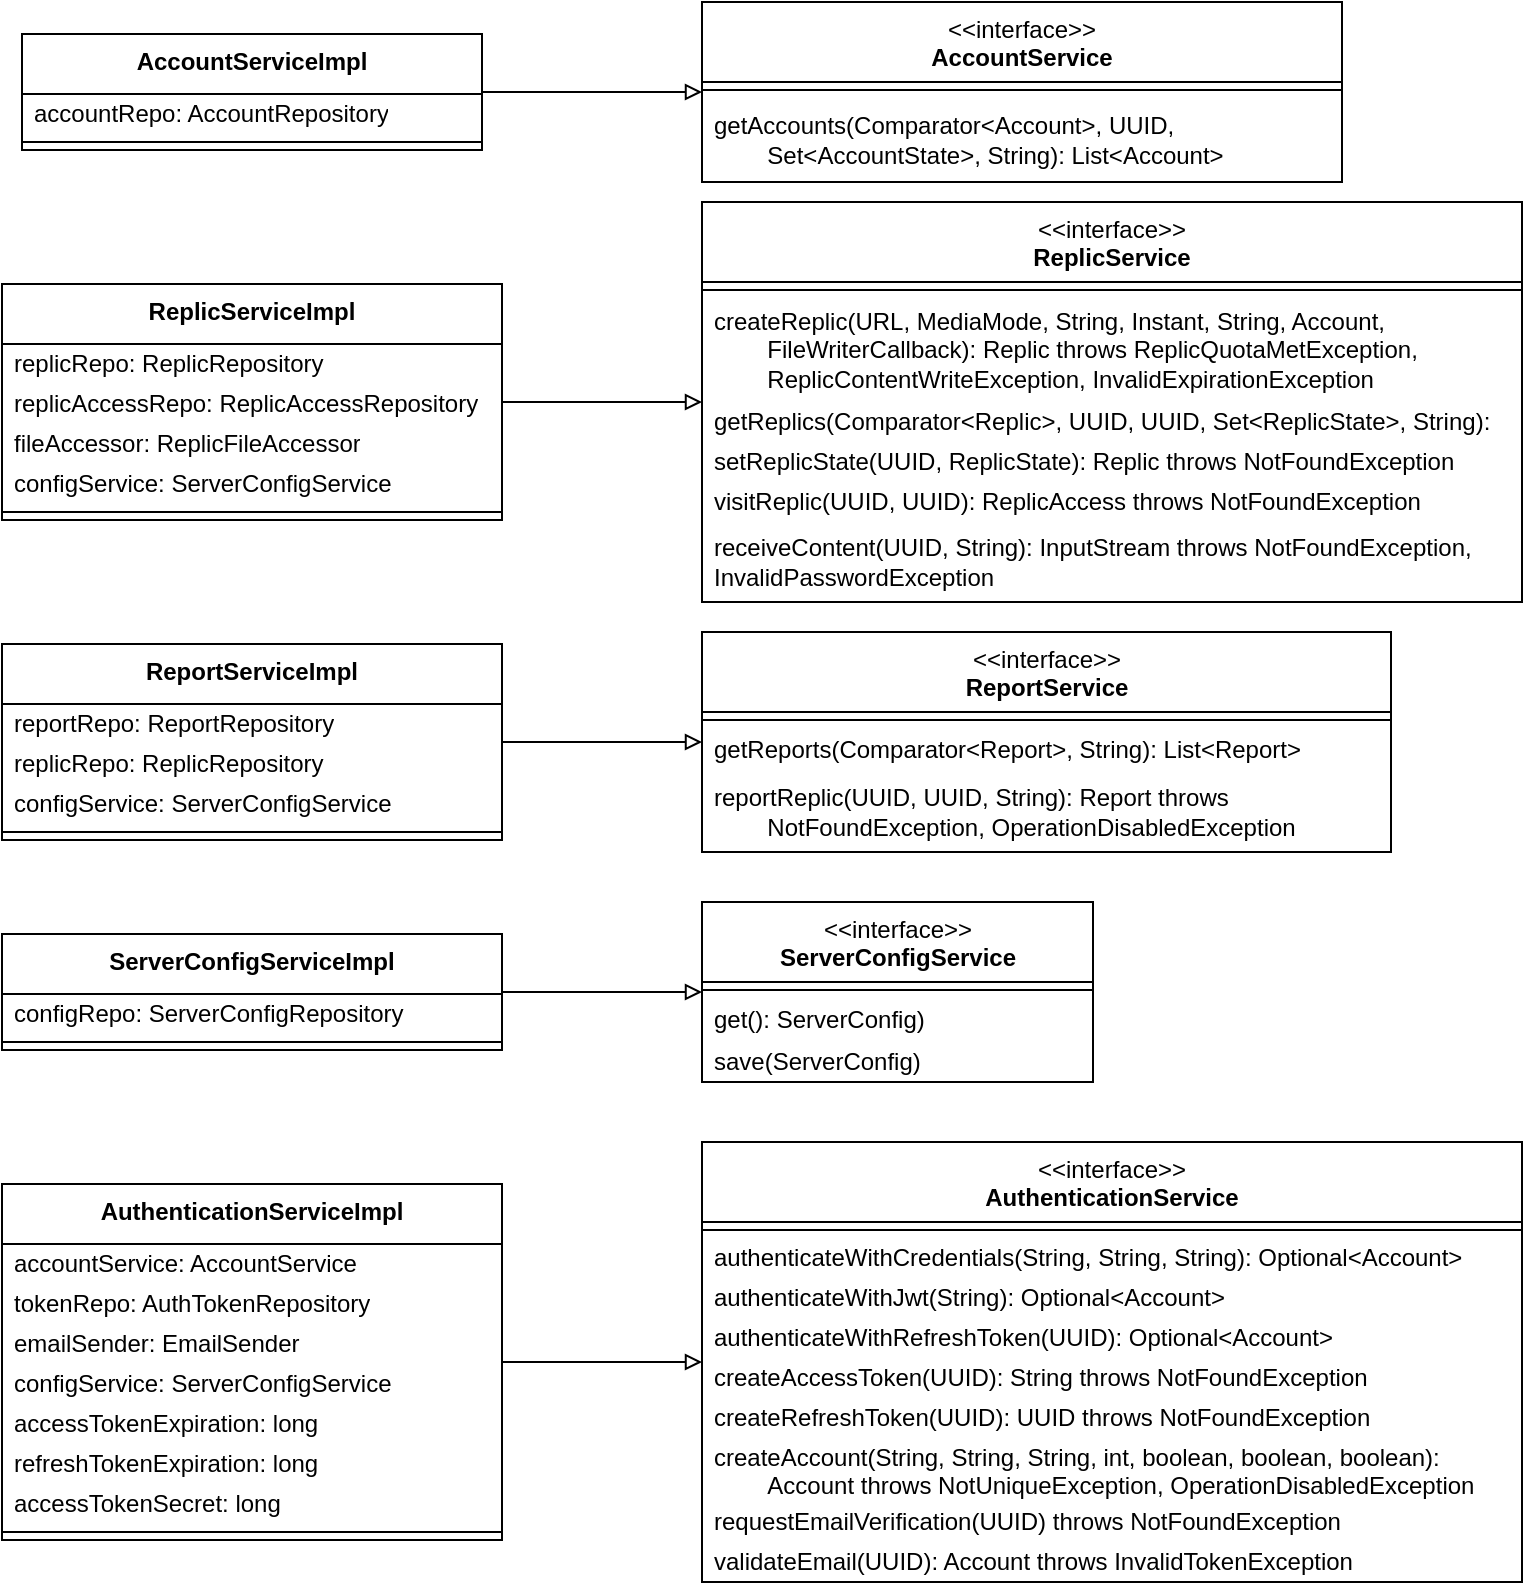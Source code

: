 <mxfile version="28.2.5">
  <diagram name="Seite-1" id="tv3RCUC1lsHie5otSo7a">
    <mxGraphModel dx="1426" dy="826" grid="1" gridSize="10" guides="1" tooltips="1" connect="1" arrows="1" fold="1" page="1" pageScale="1" pageWidth="827" pageHeight="1169" math="0" shadow="0">
      <root>
        <mxCell id="0" />
        <mxCell id="1" parent="0" />
        <mxCell id="RG_ibap2kgqLSs5oj8Kn-61" value="&amp;lt;&amp;lt;interface&amp;gt;&amp;gt;&lt;br&gt;&lt;b&gt;AccountService&lt;/b&gt;&lt;div&gt;&lt;br/&gt;&lt;/div&gt;" style="swimlane;fontStyle=0;align=center;verticalAlign=top;childLayout=stackLayout;horizontal=1;startSize=40;horizontalStack=0;resizeParent=1;resizeParentMax=0;resizeLast=0;collapsible=0;marginBottom=0;html=1;whiteSpace=wrap;" parent="1" vertex="1">
          <mxGeometry x="390" y="20" width="320" height="90" as="geometry" />
        </mxCell>
        <mxCell id="RG_ibap2kgqLSs5oj8Kn-62" value="" style="line;strokeWidth=1;fillColor=none;align=left;verticalAlign=middle;spacingTop=-1;spacingLeft=3;spacingRight=3;rotatable=0;labelPosition=right;points=[];portConstraint=eastwest;" parent="RG_ibap2kgqLSs5oj8Kn-61" vertex="1">
          <mxGeometry y="40" width="320" height="8" as="geometry" />
        </mxCell>
        <mxCell id="RG_ibap2kgqLSs5oj8Kn-93" value="getAccounts(Comparator&amp;lt;Account&amp;gt;, UUID, &lt;span style=&quot;white-space: pre;&quot;&gt;&#x9;&lt;/span&gt;Set&amp;lt;AccountState&amp;gt;, String): List&amp;lt;Account&amp;gt;" style="text;html=1;strokeColor=none;fillColor=none;align=left;verticalAlign=middle;spacingLeft=4;spacingRight=4;overflow=hidden;rotatable=0;points=[[0,0.5],[1,0.5]];portConstraint=eastwest;whiteSpace=wrap;" parent="RG_ibap2kgqLSs5oj8Kn-61" vertex="1">
          <mxGeometry y="48" width="320" height="42" as="geometry" />
        </mxCell>
        <mxCell id="RG_ibap2kgqLSs5oj8Kn-64" value="&amp;lt;&amp;lt;interface&amp;gt;&amp;gt;&lt;br&gt;&lt;b&gt;AuthenticationService&lt;/b&gt;&lt;div&gt;&lt;br&gt;&lt;/div&gt;" style="swimlane;fontStyle=0;align=center;verticalAlign=top;childLayout=stackLayout;horizontal=1;startSize=40;horizontalStack=0;resizeParent=1;resizeParentMax=0;resizeLast=0;collapsible=0;marginBottom=0;html=1;whiteSpace=wrap;" parent="1" vertex="1">
          <mxGeometry x="390" y="590" width="410" height="220" as="geometry" />
        </mxCell>
        <mxCell id="RG_ibap2kgqLSs5oj8Kn-65" value="" style="line;strokeWidth=1;fillColor=none;align=left;verticalAlign=middle;spacingTop=-1;spacingLeft=3;spacingRight=3;rotatable=0;labelPosition=right;points=[];portConstraint=eastwest;" parent="RG_ibap2kgqLSs5oj8Kn-64" vertex="1">
          <mxGeometry y="40" width="410" height="8" as="geometry" />
        </mxCell>
        <mxCell id="RG_ibap2kgqLSs5oj8Kn-66" value="authenticateWithCredentials(String, String, String): Optional&amp;lt;Account&amp;gt;" style="text;html=1;strokeColor=none;fillColor=none;align=left;verticalAlign=middle;spacingLeft=4;spacingRight=4;overflow=hidden;rotatable=0;points=[[0,0.5],[1,0.5]];portConstraint=eastwest;whiteSpace=wrap;" parent="RG_ibap2kgqLSs5oj8Kn-64" vertex="1">
          <mxGeometry y="48" width="410" height="20" as="geometry" />
        </mxCell>
        <mxCell id="RG_ibap2kgqLSs5oj8Kn-67" value="authenticateWithJwt(String): Optional&amp;lt;Account&amp;gt;" style="text;html=1;strokeColor=none;fillColor=none;align=left;verticalAlign=middle;spacingLeft=4;spacingRight=4;overflow=hidden;rotatable=0;points=[[0,0.5],[1,0.5]];portConstraint=eastwest;whiteSpace=wrap;" parent="RG_ibap2kgqLSs5oj8Kn-64" vertex="1">
          <mxGeometry y="68" width="410" height="20" as="geometry" />
        </mxCell>
        <mxCell id="RG_ibap2kgqLSs5oj8Kn-68" value="authenticateWithRefreshToken(UUID): Optional&amp;lt;Account&amp;gt;" style="text;html=1;strokeColor=none;fillColor=none;align=left;verticalAlign=middle;spacingLeft=4;spacingRight=4;overflow=hidden;rotatable=0;points=[[0,0.5],[1,0.5]];portConstraint=eastwest;whiteSpace=wrap;" parent="RG_ibap2kgqLSs5oj8Kn-64" vertex="1">
          <mxGeometry y="88" width="410" height="20" as="geometry" />
        </mxCell>
        <mxCell id="RG_ibap2kgqLSs5oj8Kn-69" value="createAccessToken(UUID): String throws NotFoundException" style="text;html=1;strokeColor=none;fillColor=none;align=left;verticalAlign=middle;spacingLeft=4;spacingRight=4;overflow=hidden;rotatable=0;points=[[0,0.5],[1,0.5]];portConstraint=eastwest;whiteSpace=wrap;" parent="RG_ibap2kgqLSs5oj8Kn-64" vertex="1">
          <mxGeometry y="108" width="410" height="20" as="geometry" />
        </mxCell>
        <mxCell id="RG_ibap2kgqLSs5oj8Kn-70" value="createRefreshToken(UUID): UUID throws NotFoundException" style="text;html=1;strokeColor=none;fillColor=none;align=left;verticalAlign=middle;spacingLeft=4;spacingRight=4;overflow=hidden;rotatable=0;points=[[0,0.5],[1,0.5]];portConstraint=eastwest;whiteSpace=wrap;" parent="RG_ibap2kgqLSs5oj8Kn-64" vertex="1">
          <mxGeometry y="128" width="410" height="20" as="geometry" />
        </mxCell>
        <mxCell id="RG_ibap2kgqLSs5oj8Kn-71" value="createAccount(String, String, String, int, boolean, boolean, boolean): &lt;span style=&quot;white-space: pre;&quot;&gt;&#x9;&lt;/span&gt;Account throws NotUniqueException,&amp;nbsp;OperationDisabledException" style="text;html=1;strokeColor=none;fillColor=none;align=left;verticalAlign=middle;spacingLeft=4;spacingRight=4;overflow=hidden;rotatable=0;points=[[0,0.5],[1,0.5]];portConstraint=eastwest;whiteSpace=wrap;" parent="RG_ibap2kgqLSs5oj8Kn-64" vertex="1">
          <mxGeometry y="148" width="410" height="32" as="geometry" />
        </mxCell>
        <mxCell id="RG_ibap2kgqLSs5oj8Kn-72" value="requestEmailVerification(UUID) throws NotFoundException" style="text;html=1;strokeColor=none;fillColor=none;align=left;verticalAlign=middle;spacingLeft=4;spacingRight=4;overflow=hidden;rotatable=0;points=[[0,0.5],[1,0.5]];portConstraint=eastwest;whiteSpace=wrap;" parent="RG_ibap2kgqLSs5oj8Kn-64" vertex="1">
          <mxGeometry y="180" width="410" height="20" as="geometry" />
        </mxCell>
        <mxCell id="RG_ibap2kgqLSs5oj8Kn-73" value="validateEmail(UUID): Account throws InvalidTokenException" style="text;html=1;strokeColor=none;fillColor=none;align=left;verticalAlign=middle;spacingLeft=4;spacingRight=4;overflow=hidden;rotatable=0;points=[[0,0.5],[1,0.5]];portConstraint=eastwest;whiteSpace=wrap;" parent="RG_ibap2kgqLSs5oj8Kn-64" vertex="1">
          <mxGeometry y="200" width="410" height="20" as="geometry" />
        </mxCell>
        <mxCell id="RG_ibap2kgqLSs5oj8Kn-74" value="&amp;lt;&amp;lt;interface&amp;gt;&amp;gt;&lt;br&gt;&lt;b&gt;ReplicService&lt;/b&gt;&lt;div&gt;&lt;br&gt;&lt;/div&gt;" style="swimlane;fontStyle=0;align=center;verticalAlign=top;childLayout=stackLayout;horizontal=1;startSize=40;horizontalStack=0;resizeParent=1;resizeParentMax=0;resizeLast=0;collapsible=0;marginBottom=0;html=1;whiteSpace=wrap;" parent="1" vertex="1">
          <mxGeometry x="390" y="120" width="410" height="200" as="geometry" />
        </mxCell>
        <mxCell id="RG_ibap2kgqLSs5oj8Kn-75" value="" style="line;strokeWidth=1;fillColor=none;align=left;verticalAlign=middle;spacingTop=-1;spacingLeft=3;spacingRight=3;rotatable=0;labelPosition=right;points=[];portConstraint=eastwest;" parent="RG_ibap2kgqLSs5oj8Kn-74" vertex="1">
          <mxGeometry y="40" width="410" height="8" as="geometry" />
        </mxCell>
        <mxCell id="RG_ibap2kgqLSs5oj8Kn-76" value="&lt;div&gt;createReplic(URL, MediaMode, String, Instant, String, Account, &lt;span style=&quot;white-space: pre;&quot;&gt;&#x9;&lt;/span&gt;FileWriterCallback): Replic throws&amp;nbsp;&lt;span style=&quot;white-space: pre;&quot;&gt;ReplicQuotaMetException, &lt;/span&gt;&lt;/div&gt;&lt;div&gt;&lt;span style=&quot;white-space: pre;&quot;&gt;&lt;span style=&quot;white-space: pre;&quot;&gt;&#x9;&lt;/span&gt;ReplicContentWriteException, InvalidExpirationException&lt;/span&gt;&lt;/div&gt;" style="text;html=1;strokeColor=none;fillColor=none;align=left;verticalAlign=middle;spacingLeft=4;spacingRight=4;overflow=hidden;rotatable=0;points=[[0,0.5],[1,0.5]];portConstraint=eastwest;whiteSpace=wrap;" parent="RG_ibap2kgqLSs5oj8Kn-74" vertex="1">
          <mxGeometry y="48" width="410" height="52" as="geometry" />
        </mxCell>
        <mxCell id="RG_ibap2kgqLSs5oj8Kn-77" value="getReplics(Comparator&amp;lt;Replic&amp;gt;, UUID, UUID, Set&amp;lt;ReplicState&amp;gt;, String): List&amp;lt;Replic&amp;gt;" style="text;html=1;strokeColor=none;fillColor=none;align=left;verticalAlign=middle;spacingLeft=4;spacingRight=4;overflow=hidden;rotatable=0;points=[[0,0.5],[1,0.5]];portConstraint=eastwest;whiteSpace=wrap;" parent="RG_ibap2kgqLSs5oj8Kn-74" vertex="1">
          <mxGeometry y="100" width="410" height="20" as="geometry" />
        </mxCell>
        <mxCell id="RG_ibap2kgqLSs5oj8Kn-78" value="setReplicState(UUID, ReplicState): Replic throws NotFoundException" style="text;html=1;strokeColor=none;fillColor=none;align=left;verticalAlign=middle;spacingLeft=4;spacingRight=4;overflow=hidden;rotatable=0;points=[[0,0.5],[1,0.5]];portConstraint=eastwest;whiteSpace=wrap;" parent="RG_ibap2kgqLSs5oj8Kn-74" vertex="1">
          <mxGeometry y="120" width="410" height="20" as="geometry" />
        </mxCell>
        <mxCell id="RG_ibap2kgqLSs5oj8Kn-79" value="visitReplic(UUID, UUID): ReplicAccess throws NotFoundException" style="text;html=1;strokeColor=none;fillColor=none;align=left;verticalAlign=middle;spacingLeft=4;spacingRight=4;overflow=hidden;rotatable=0;points=[[0,0.5],[1,0.5]];portConstraint=eastwest;whiteSpace=wrap;" parent="RG_ibap2kgqLSs5oj8Kn-74" vertex="1">
          <mxGeometry y="140" width="410" height="20" as="geometry" />
        </mxCell>
        <mxCell id="RG_ibap2kgqLSs5oj8Kn-80" value="receiveContent(UUID, String): InputStream throws NotFoundException, InvalidPasswordException" style="text;html=1;strokeColor=none;fillColor=none;align=left;verticalAlign=middle;spacingLeft=4;spacingRight=4;overflow=hidden;rotatable=0;points=[[0,0.5],[1,0.5]];portConstraint=eastwest;whiteSpace=wrap;" parent="RG_ibap2kgqLSs5oj8Kn-74" vertex="1">
          <mxGeometry y="160" width="410" height="40" as="geometry" />
        </mxCell>
        <mxCell id="RG_ibap2kgqLSs5oj8Kn-81" value="&amp;lt;&amp;lt;interface&amp;gt;&amp;gt;&lt;br&gt;&lt;b&gt;ReportService&lt;/b&gt;&lt;div&gt;&lt;br&gt;&lt;/div&gt;" style="swimlane;fontStyle=0;align=center;verticalAlign=top;childLayout=stackLayout;horizontal=1;startSize=40;horizontalStack=0;resizeParent=1;resizeParentMax=0;resizeLast=0;collapsible=0;marginBottom=0;html=1;whiteSpace=wrap;" parent="1" vertex="1">
          <mxGeometry x="390" y="335" width="344.5" height="110" as="geometry" />
        </mxCell>
        <mxCell id="RG_ibap2kgqLSs5oj8Kn-82" value="" style="line;strokeWidth=1;fillColor=none;align=left;verticalAlign=middle;spacingTop=-1;spacingLeft=3;spacingRight=3;rotatable=0;labelPosition=right;points=[];portConstraint=eastwest;" parent="RG_ibap2kgqLSs5oj8Kn-81" vertex="1">
          <mxGeometry y="40" width="344.5" height="8" as="geometry" />
        </mxCell>
        <mxCell id="RG_ibap2kgqLSs5oj8Kn-83" value="getReports(Comparator&amp;lt;Report&amp;gt;, String): List&amp;lt;Report&amp;gt;" style="text;html=1;strokeColor=none;fillColor=none;align=left;verticalAlign=middle;spacingLeft=4;spacingRight=4;overflow=hidden;rotatable=0;points=[[0,0.5],[1,0.5]];portConstraint=eastwest;whiteSpace=wrap;" parent="RG_ibap2kgqLSs5oj8Kn-81" vertex="1">
          <mxGeometry y="48" width="344.5" height="22" as="geometry" />
        </mxCell>
        <mxCell id="RG_ibap2kgqLSs5oj8Kn-84" value="reportReplic(UUID, UUID, String): Report throws &lt;span style=&quot;white-space: pre;&quot;&gt;&#x9;&lt;/span&gt;NotFoundException, OperationDisabledException" style="text;html=1;strokeColor=none;fillColor=none;align=left;verticalAlign=middle;spacingLeft=4;spacingRight=4;overflow=hidden;rotatable=0;points=[[0,0.5],[1,0.5]];portConstraint=eastwest;whiteSpace=wrap;" parent="RG_ibap2kgqLSs5oj8Kn-81" vertex="1">
          <mxGeometry y="70" width="344.5" height="40" as="geometry" />
        </mxCell>
        <mxCell id="RG_ibap2kgqLSs5oj8Kn-85" value="&amp;lt;&amp;lt;interface&amp;gt;&amp;gt;&lt;br&gt;&lt;b&gt;ServerConfigService&lt;/b&gt;&lt;div&gt;&lt;br&gt;&lt;/div&gt;" style="swimlane;fontStyle=0;align=center;verticalAlign=top;childLayout=stackLayout;horizontal=1;startSize=40;horizontalStack=0;resizeParent=1;resizeParentMax=0;resizeLast=0;collapsible=0;marginBottom=0;html=1;whiteSpace=wrap;" parent="1" vertex="1">
          <mxGeometry x="390" y="470" width="195.5" height="90" as="geometry" />
        </mxCell>
        <mxCell id="RG_ibap2kgqLSs5oj8Kn-86" value="" style="line;strokeWidth=1;fillColor=none;align=left;verticalAlign=middle;spacingTop=-1;spacingLeft=3;spacingRight=3;rotatable=0;labelPosition=right;points=[];portConstraint=eastwest;" parent="RG_ibap2kgqLSs5oj8Kn-85" vertex="1">
          <mxGeometry y="40" width="195.5" height="8" as="geometry" />
        </mxCell>
        <mxCell id="RG_ibap2kgqLSs5oj8Kn-87" value="get(): ServerConfig)" style="text;html=1;strokeColor=none;fillColor=none;align=left;verticalAlign=middle;spacingLeft=4;spacingRight=4;overflow=hidden;rotatable=0;points=[[0,0.5],[1,0.5]];portConstraint=eastwest;whiteSpace=wrap;" parent="RG_ibap2kgqLSs5oj8Kn-85" vertex="1">
          <mxGeometry y="48" width="195.5" height="22" as="geometry" />
        </mxCell>
        <mxCell id="RG_ibap2kgqLSs5oj8Kn-88" value="save(ServerConfig)" style="text;html=1;strokeColor=none;fillColor=none;align=left;verticalAlign=middle;spacingLeft=4;spacingRight=4;overflow=hidden;rotatable=0;points=[[0,0.5],[1,0.5]];portConstraint=eastwest;whiteSpace=wrap;" parent="RG_ibap2kgqLSs5oj8Kn-85" vertex="1">
          <mxGeometry y="70" width="195.5" height="20" as="geometry" />
        </mxCell>
        <mxCell id="RG_ibap2kgqLSs5oj8Kn-99" style="edgeStyle=orthogonalEdgeStyle;rounded=0;orthogonalLoop=1;jettySize=auto;html=1;endArrow=block;endFill=0;" parent="1" source="RG_ibap2kgqLSs5oj8Kn-89" target="RG_ibap2kgqLSs5oj8Kn-61" edge="1">
          <mxGeometry relative="1" as="geometry" />
        </mxCell>
        <mxCell id="RG_ibap2kgqLSs5oj8Kn-89" value="&lt;b&gt;AccountServiceImpl&lt;/b&gt;&lt;div&gt;&lt;br&gt;&lt;/div&gt;" style="swimlane;fontStyle=0;align=center;verticalAlign=top;childLayout=stackLayout;horizontal=1;startSize=30;horizontalStack=0;resizeParent=1;resizeParentMax=0;resizeLast=0;collapsible=0;marginBottom=0;html=1;whiteSpace=wrap;" parent="1" vertex="1">
          <mxGeometry x="50" y="36" width="230" height="58" as="geometry" />
        </mxCell>
        <mxCell id="RG_ibap2kgqLSs5oj8Kn-63" value="accountRepo: AccountRepository" style="text;html=1;strokeColor=none;fillColor=none;align=left;verticalAlign=middle;spacingLeft=4;spacingRight=4;overflow=hidden;rotatable=0;points=[[0,0.5],[1,0.5]];portConstraint=eastwest;whiteSpace=wrap;" parent="RG_ibap2kgqLSs5oj8Kn-89" vertex="1">
          <mxGeometry y="30" width="230" height="20" as="geometry" />
        </mxCell>
        <mxCell id="RG_ibap2kgqLSs5oj8Kn-90" value="" style="line;strokeWidth=1;fillColor=none;align=left;verticalAlign=middle;spacingTop=-1;spacingLeft=3;spacingRight=3;rotatable=0;labelPosition=right;points=[];portConstraint=eastwest;" parent="RG_ibap2kgqLSs5oj8Kn-89" vertex="1">
          <mxGeometry y="50" width="230" height="8" as="geometry" />
        </mxCell>
        <mxCell id="RG_ibap2kgqLSs5oj8Kn-100" style="edgeStyle=orthogonalEdgeStyle;rounded=0;orthogonalLoop=1;jettySize=auto;html=1;endArrow=block;endFill=0;" parent="1" source="RG_ibap2kgqLSs5oj8Kn-94" target="RG_ibap2kgqLSs5oj8Kn-74" edge="1">
          <mxGeometry relative="1" as="geometry" />
        </mxCell>
        <mxCell id="RG_ibap2kgqLSs5oj8Kn-94" value="&lt;b&gt;ReplicServiceImpl&lt;/b&gt;" style="swimlane;fontStyle=0;align=center;verticalAlign=top;childLayout=stackLayout;horizontal=1;startSize=30;horizontalStack=0;resizeParent=1;resizeParentMax=0;resizeLast=0;collapsible=0;marginBottom=0;html=1;whiteSpace=wrap;" parent="1" vertex="1">
          <mxGeometry x="40" y="161" width="250" height="118" as="geometry" />
        </mxCell>
        <mxCell id="RG_ibap2kgqLSs5oj8Kn-95" value="replicRepo: ReplicRepository" style="text;html=1;strokeColor=none;fillColor=none;align=left;verticalAlign=middle;spacingLeft=4;spacingRight=4;overflow=hidden;rotatable=0;points=[[0,0.5],[1,0.5]];portConstraint=eastwest;whiteSpace=wrap;" parent="RG_ibap2kgqLSs5oj8Kn-94" vertex="1">
          <mxGeometry y="30" width="250" height="20" as="geometry" />
        </mxCell>
        <mxCell id="RG_ibap2kgqLSs5oj8Kn-97" value="replicAccessRepo: ReplicAccessRepository" style="text;html=1;strokeColor=none;fillColor=none;align=left;verticalAlign=middle;spacingLeft=4;spacingRight=4;overflow=hidden;rotatable=0;points=[[0,0.5],[1,0.5]];portConstraint=eastwest;whiteSpace=wrap;" parent="RG_ibap2kgqLSs5oj8Kn-94" vertex="1">
          <mxGeometry y="50" width="250" height="20" as="geometry" />
        </mxCell>
        <mxCell id="RG_ibap2kgqLSs5oj8Kn-98" value="fileAccessor: ReplicFileAccessor" style="text;html=1;strokeColor=none;fillColor=none;align=left;verticalAlign=middle;spacingLeft=4;spacingRight=4;overflow=hidden;rotatable=0;points=[[0,0.5],[1,0.5]];portConstraint=eastwest;whiteSpace=wrap;" parent="RG_ibap2kgqLSs5oj8Kn-94" vertex="1">
          <mxGeometry y="70" width="250" height="20" as="geometry" />
        </mxCell>
        <mxCell id="RG_ibap2kgqLSs5oj8Kn-109" value="configService: ServerConfigService" style="text;html=1;strokeColor=none;fillColor=none;align=left;verticalAlign=middle;spacingLeft=4;spacingRight=4;overflow=hidden;rotatable=0;points=[[0,0.5],[1,0.5]];portConstraint=eastwest;whiteSpace=wrap;" parent="RG_ibap2kgqLSs5oj8Kn-94" vertex="1">
          <mxGeometry y="90" width="250" height="20" as="geometry" />
        </mxCell>
        <mxCell id="RG_ibap2kgqLSs5oj8Kn-96" value="" style="line;strokeWidth=1;fillColor=none;align=left;verticalAlign=middle;spacingTop=-1;spacingLeft=3;spacingRight=3;rotatable=0;labelPosition=right;points=[];portConstraint=eastwest;" parent="RG_ibap2kgqLSs5oj8Kn-94" vertex="1">
          <mxGeometry y="110" width="250" height="8" as="geometry" />
        </mxCell>
        <mxCell id="RG_ibap2kgqLSs5oj8Kn-106" style="edgeStyle=orthogonalEdgeStyle;rounded=0;orthogonalLoop=1;jettySize=auto;html=1;endArrow=block;endFill=0;" parent="1" source="RG_ibap2kgqLSs5oj8Kn-101" target="RG_ibap2kgqLSs5oj8Kn-81" edge="1">
          <mxGeometry relative="1" as="geometry" />
        </mxCell>
        <mxCell id="RG_ibap2kgqLSs5oj8Kn-101" value="&lt;b&gt;ReportServiceImpl&lt;/b&gt;" style="swimlane;fontStyle=0;align=center;verticalAlign=top;childLayout=stackLayout;horizontal=1;startSize=30;horizontalStack=0;resizeParent=1;resizeParentMax=0;resizeLast=0;collapsible=0;marginBottom=0;html=1;whiteSpace=wrap;" parent="1" vertex="1">
          <mxGeometry x="40" y="341" width="250" height="98" as="geometry" />
        </mxCell>
        <mxCell id="RG_ibap2kgqLSs5oj8Kn-102" value="reportRepo: ReportRepository" style="text;html=1;strokeColor=none;fillColor=none;align=left;verticalAlign=middle;spacingLeft=4;spacingRight=4;overflow=hidden;rotatable=0;points=[[0,0.5],[1,0.5]];portConstraint=eastwest;whiteSpace=wrap;" parent="RG_ibap2kgqLSs5oj8Kn-101" vertex="1">
          <mxGeometry y="30" width="250" height="20" as="geometry" />
        </mxCell>
        <mxCell id="RG_ibap2kgqLSs5oj8Kn-107" value="replicRepo: ReplicRepository" style="text;html=1;strokeColor=none;fillColor=none;align=left;verticalAlign=middle;spacingLeft=4;spacingRight=4;overflow=hidden;rotatable=0;points=[[0,0.5],[1,0.5]];portConstraint=eastwest;whiteSpace=wrap;" parent="RG_ibap2kgqLSs5oj8Kn-101" vertex="1">
          <mxGeometry y="50" width="250" height="20" as="geometry" />
        </mxCell>
        <mxCell id="RG_ibap2kgqLSs5oj8Kn-108" value="configService: ServerConfigService" style="text;html=1;strokeColor=none;fillColor=none;align=left;verticalAlign=middle;spacingLeft=4;spacingRight=4;overflow=hidden;rotatable=0;points=[[0,0.5],[1,0.5]];portConstraint=eastwest;whiteSpace=wrap;" parent="RG_ibap2kgqLSs5oj8Kn-101" vertex="1">
          <mxGeometry y="70" width="250" height="20" as="geometry" />
        </mxCell>
        <mxCell id="RG_ibap2kgqLSs5oj8Kn-105" value="" style="line;strokeWidth=1;fillColor=none;align=left;verticalAlign=middle;spacingTop=-1;spacingLeft=3;spacingRight=3;rotatable=0;labelPosition=right;points=[];portConstraint=eastwest;" parent="RG_ibap2kgqLSs5oj8Kn-101" vertex="1">
          <mxGeometry y="90" width="250" height="8" as="geometry" />
        </mxCell>
        <mxCell id="RG_ibap2kgqLSs5oj8Kn-125" style="edgeStyle=orthogonalEdgeStyle;rounded=0;orthogonalLoop=1;jettySize=auto;html=1;endArrow=block;endFill=0;" parent="1" source="RG_ibap2kgqLSs5oj8Kn-110" target="RG_ibap2kgqLSs5oj8Kn-85" edge="1">
          <mxGeometry relative="1" as="geometry" />
        </mxCell>
        <mxCell id="RG_ibap2kgqLSs5oj8Kn-110" value="&lt;b&gt;ServerConfigServiceImpl&lt;/b&gt;" style="swimlane;fontStyle=0;align=center;verticalAlign=top;childLayout=stackLayout;horizontal=1;startSize=30;horizontalStack=0;resizeParent=1;resizeParentMax=0;resizeLast=0;collapsible=0;marginBottom=0;html=1;whiteSpace=wrap;" parent="1" vertex="1">
          <mxGeometry x="40" y="486" width="250" height="58" as="geometry" />
        </mxCell>
        <mxCell id="RG_ibap2kgqLSs5oj8Kn-113" value="configRepo: ServerConfigRepository" style="text;html=1;strokeColor=none;fillColor=none;align=left;verticalAlign=middle;spacingLeft=4;spacingRight=4;overflow=hidden;rotatable=0;points=[[0,0.5],[1,0.5]];portConstraint=eastwest;whiteSpace=wrap;" parent="RG_ibap2kgqLSs5oj8Kn-110" vertex="1">
          <mxGeometry y="30" width="250" height="20" as="geometry" />
        </mxCell>
        <mxCell id="RG_ibap2kgqLSs5oj8Kn-114" value="" style="line;strokeWidth=1;fillColor=none;align=left;verticalAlign=middle;spacingTop=-1;spacingLeft=3;spacingRight=3;rotatable=0;labelPosition=right;points=[];portConstraint=eastwest;" parent="RG_ibap2kgqLSs5oj8Kn-110" vertex="1">
          <mxGeometry y="50" width="250" height="8" as="geometry" />
        </mxCell>
        <mxCell id="RG_ibap2kgqLSs5oj8Kn-124" style="edgeStyle=orthogonalEdgeStyle;rounded=0;orthogonalLoop=1;jettySize=auto;html=1;endArrow=block;endFill=0;" parent="1" source="RG_ibap2kgqLSs5oj8Kn-115" target="RG_ibap2kgqLSs5oj8Kn-64" edge="1">
          <mxGeometry relative="1" as="geometry" />
        </mxCell>
        <mxCell id="RG_ibap2kgqLSs5oj8Kn-115" value="&lt;b&gt;AuthenticationServiceImpl&lt;/b&gt;" style="swimlane;fontStyle=0;align=center;verticalAlign=top;childLayout=stackLayout;horizontal=1;startSize=30;horizontalStack=0;resizeParent=1;resizeParentMax=0;resizeLast=0;collapsible=0;marginBottom=0;html=1;whiteSpace=wrap;" parent="1" vertex="1">
          <mxGeometry x="40" y="611" width="250" height="178" as="geometry" />
        </mxCell>
        <mxCell id="RG_ibap2kgqLSs5oj8Kn-116" value="accountService: AccountService" style="text;html=1;strokeColor=none;fillColor=none;align=left;verticalAlign=middle;spacingLeft=4;spacingRight=4;overflow=hidden;rotatable=0;points=[[0,0.5],[1,0.5]];portConstraint=eastwest;whiteSpace=wrap;" parent="RG_ibap2kgqLSs5oj8Kn-115" vertex="1">
          <mxGeometry y="30" width="250" height="20" as="geometry" />
        </mxCell>
        <mxCell id="RG_ibap2kgqLSs5oj8Kn-118" value="tokenRepo: AuthTokenRepository" style="text;html=1;strokeColor=none;fillColor=none;align=left;verticalAlign=middle;spacingLeft=4;spacingRight=4;overflow=hidden;rotatable=0;points=[[0,0.5],[1,0.5]];portConstraint=eastwest;whiteSpace=wrap;" parent="RG_ibap2kgqLSs5oj8Kn-115" vertex="1">
          <mxGeometry y="50" width="250" height="20" as="geometry" />
        </mxCell>
        <mxCell id="RG_ibap2kgqLSs5oj8Kn-119" value="emailSender: EmailSender" style="text;html=1;strokeColor=none;fillColor=none;align=left;verticalAlign=middle;spacingLeft=4;spacingRight=4;overflow=hidden;rotatable=0;points=[[0,0.5],[1,0.5]];portConstraint=eastwest;whiteSpace=wrap;" parent="RG_ibap2kgqLSs5oj8Kn-115" vertex="1">
          <mxGeometry y="70" width="250" height="20" as="geometry" />
        </mxCell>
        <mxCell id="RG_ibap2kgqLSs5oj8Kn-120" value="configService: ServerConfigService" style="text;html=1;strokeColor=none;fillColor=none;align=left;verticalAlign=middle;spacingLeft=4;spacingRight=4;overflow=hidden;rotatable=0;points=[[0,0.5],[1,0.5]];portConstraint=eastwest;whiteSpace=wrap;" parent="RG_ibap2kgqLSs5oj8Kn-115" vertex="1">
          <mxGeometry y="90" width="250" height="20" as="geometry" />
        </mxCell>
        <mxCell id="RG_ibap2kgqLSs5oj8Kn-121" value="accessTokenExpiration: long" style="text;html=1;strokeColor=none;fillColor=none;align=left;verticalAlign=middle;spacingLeft=4;spacingRight=4;overflow=hidden;rotatable=0;points=[[0,0.5],[1,0.5]];portConstraint=eastwest;whiteSpace=wrap;" parent="RG_ibap2kgqLSs5oj8Kn-115" vertex="1">
          <mxGeometry y="110" width="250" height="20" as="geometry" />
        </mxCell>
        <mxCell id="RG_ibap2kgqLSs5oj8Kn-122" value="refreshTokenExpiration: long" style="text;html=1;strokeColor=none;fillColor=none;align=left;verticalAlign=middle;spacingLeft=4;spacingRight=4;overflow=hidden;rotatable=0;points=[[0,0.5],[1,0.5]];portConstraint=eastwest;whiteSpace=wrap;" parent="RG_ibap2kgqLSs5oj8Kn-115" vertex="1">
          <mxGeometry y="130" width="250" height="20" as="geometry" />
        </mxCell>
        <mxCell id="RG_ibap2kgqLSs5oj8Kn-123" value="accessTokenSecret: long" style="text;html=1;strokeColor=none;fillColor=none;align=left;verticalAlign=middle;spacingLeft=4;spacingRight=4;overflow=hidden;rotatable=0;points=[[0,0.5],[1,0.5]];portConstraint=eastwest;whiteSpace=wrap;" parent="RG_ibap2kgqLSs5oj8Kn-115" vertex="1">
          <mxGeometry y="150" width="250" height="20" as="geometry" />
        </mxCell>
        <mxCell id="RG_ibap2kgqLSs5oj8Kn-117" value="" style="line;strokeWidth=1;fillColor=none;align=left;verticalAlign=middle;spacingTop=-1;spacingLeft=3;spacingRight=3;rotatable=0;labelPosition=right;points=[];portConstraint=eastwest;" parent="RG_ibap2kgqLSs5oj8Kn-115" vertex="1">
          <mxGeometry y="170" width="250" height="8" as="geometry" />
        </mxCell>
      </root>
    </mxGraphModel>
  </diagram>
</mxfile>
